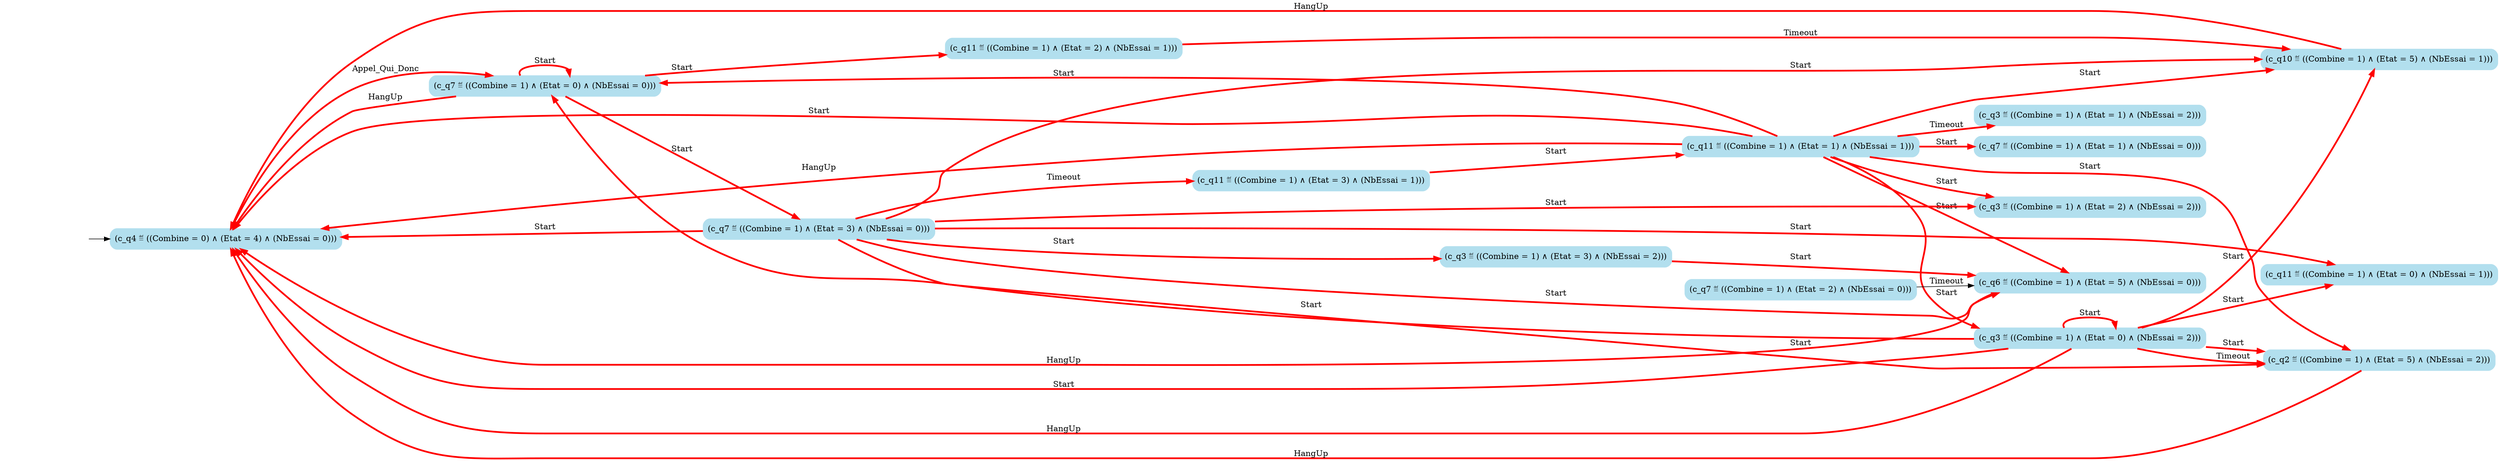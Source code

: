 digraph G {

	rankdir = LR;

	start_c_q4_65[style=invisible];

	node[shape=box, style="rounded, filled", color=lightblue2];

	c_q10_75[label="(c_q10 ≝ ((Combine = 1) ∧ (Etat = 5) ∧ (NbEssai = 1)))"];
	c_q11_72[label="(c_q11 ≝ ((Combine = 1) ∧ (Etat = 1) ∧ (NbEssai = 1)))"];
	c_q11_74[label="(c_q11 ≝ ((Combine = 1) ∧ (Etat = 2) ∧ (NbEssai = 1)))"];
	c_q4_65[label="(c_q4 ≝ ((Combine = 0) ∧ (Etat = 4) ∧ (NbEssai = 0)))"];
	c_q3_57[label="(c_q3 ≝ ((Combine = 1) ∧ (Etat = 0) ∧ (NbEssai = 2)))"];
	c_q11_45[label="(c_q11 ≝ ((Combine = 1) ∧ (Etat = 0) ∧ (NbEssai = 1)))"];
	c_q11_52[label="(c_q11 ≝ ((Combine = 1) ∧ (Etat = 3) ∧ (NbEssai = 1)))"];
	c_q3_61[label="(c_q3 ≝ ((Combine = 1) ∧ (Etat = 1) ∧ (NbEssai = 2)))"];
	c_q3_59[label="(c_q3 ≝ ((Combine = 1) ∧ (Etat = 2) ∧ (NbEssai = 2)))"];
	c_q3_31[label="(c_q3 ≝ ((Combine = 1) ∧ (Etat = 3) ∧ (NbEssai = 2)))"];
	c_q6_67[label="(c_q6 ≝ ((Combine = 1) ∧ (Etat = 5) ∧ (NbEssai = 0)))"];
	c_q7_40[label="(c_q7 ≝ ((Combine = 1) ∧ (Etat = 2) ∧ (NbEssai = 0)))"];
	c_q7_48[label="(c_q7 ≝ ((Combine = 1) ∧ (Etat = 3) ∧ (NbEssai = 0)))"];
	c_q7_69[label="(c_q7 ≝ ((Combine = 1) ∧ (Etat = 1) ∧ (NbEssai = 0)))"];
	c_q2_55[label="(c_q2 ≝ ((Combine = 1) ∧ (Etat = 5) ∧ (NbEssai = 2)))"];
	c_q7_71[label="(c_q7 ≝ ((Combine = 1) ∧ (Etat = 0) ∧ (NbEssai = 0)))"];

	start_c_q4_65 -> c_q4_65;
	c_q4_65 -> c_q7_71[label="Appel_Qui_Donc", penwidth=3, color=red];
	c_q2_55 -> c_q4_65[label="HangUp", penwidth=3, color=red];
	c_q3_57 -> c_q3_57[label="Start", penwidth=3, color=red];
	c_q3_57 -> c_q2_55[label="Start", penwidth=3, color=red];
	c_q3_57 -> c_q2_55[label="Timeout", penwidth=3, color=red];
	c_q3_57 -> c_q4_65[label="Start", penwidth=3, color=red];
	c_q3_57 -> c_q4_65[label="HangUp", penwidth=3, color=red];
	c_q3_31 -> c_q6_67[label="Start", penwidth=3, color=red];
	c_q3_57 -> c_q7_71[label="Start", penwidth=3, color=red];
	c_q3_57 -> c_q10_75[label="Start", penwidth=3, color=red];
	c_q3_57 -> c_q11_45[label="Start", penwidth=3, color=red];
	c_q6_67 -> c_q4_65[label="HangUp", penwidth=3, color=red];
	c_q7_71 -> c_q7_48[label="Start", penwidth=3, color=red];
	c_q7_71 -> c_q7_71[label="Start", penwidth=3, color=red];
	c_q7_48 -> c_q2_55[label="Start", penwidth=3, color=red];
	c_q7_48 -> c_q3_31[label="Start", penwidth=3, color=red];
	c_q7_48 -> c_q3_59[label="Start", penwidth=3, color=red];
	c_q7_48 -> c_q4_65[label="Start", penwidth=3, color=red];
	c_q7_71 -> c_q4_65[label="HangUp", penwidth=3, color=red];
	c_q7_48 -> c_q6_67[label="Start", penwidth=3, color=red];
	c_q7_40 -> c_q6_67[label="Timeout"];
	c_q7_48 -> c_q10_75[label="Start", penwidth=3, color=red];
	c_q7_48 -> c_q11_45[label="Start", penwidth=3, color=red];
	c_q7_71 -> c_q11_74[label="Start", penwidth=3, color=red];
	c_q7_48 -> c_q11_52[label="Timeout", penwidth=3, color=red];
	c_q10_75 -> c_q4_65[label="HangUp", penwidth=3, color=red];
	c_q11_52 -> c_q11_72[label="Start", penwidth=3, color=red];
	c_q11_72 -> c_q2_55[label="Start", penwidth=3, color=red];
	c_q11_72 -> c_q3_57[label="Start", penwidth=3, color=red];
	c_q11_72 -> c_q3_59[label="Start", penwidth=3, color=red];
	c_q11_72 -> c_q3_61[label="Timeout", penwidth=3, color=red];
	c_q11_72 -> c_q4_65[label="Start", penwidth=3, color=red];
	c_q11_72 -> c_q4_65[label="HangUp", penwidth=3, color=red];
	c_q11_72 -> c_q6_67[label="Start", penwidth=3, color=red];
	c_q11_72 -> c_q7_69[label="Start", penwidth=3, color=red];
	c_q11_72 -> c_q7_71[label="Start", penwidth=3, color=red];
	c_q11_72 -> c_q10_75[label="Start", penwidth=3, color=red];
	c_q11_74 -> c_q10_75[label="Timeout", penwidth=3, color=red];

}